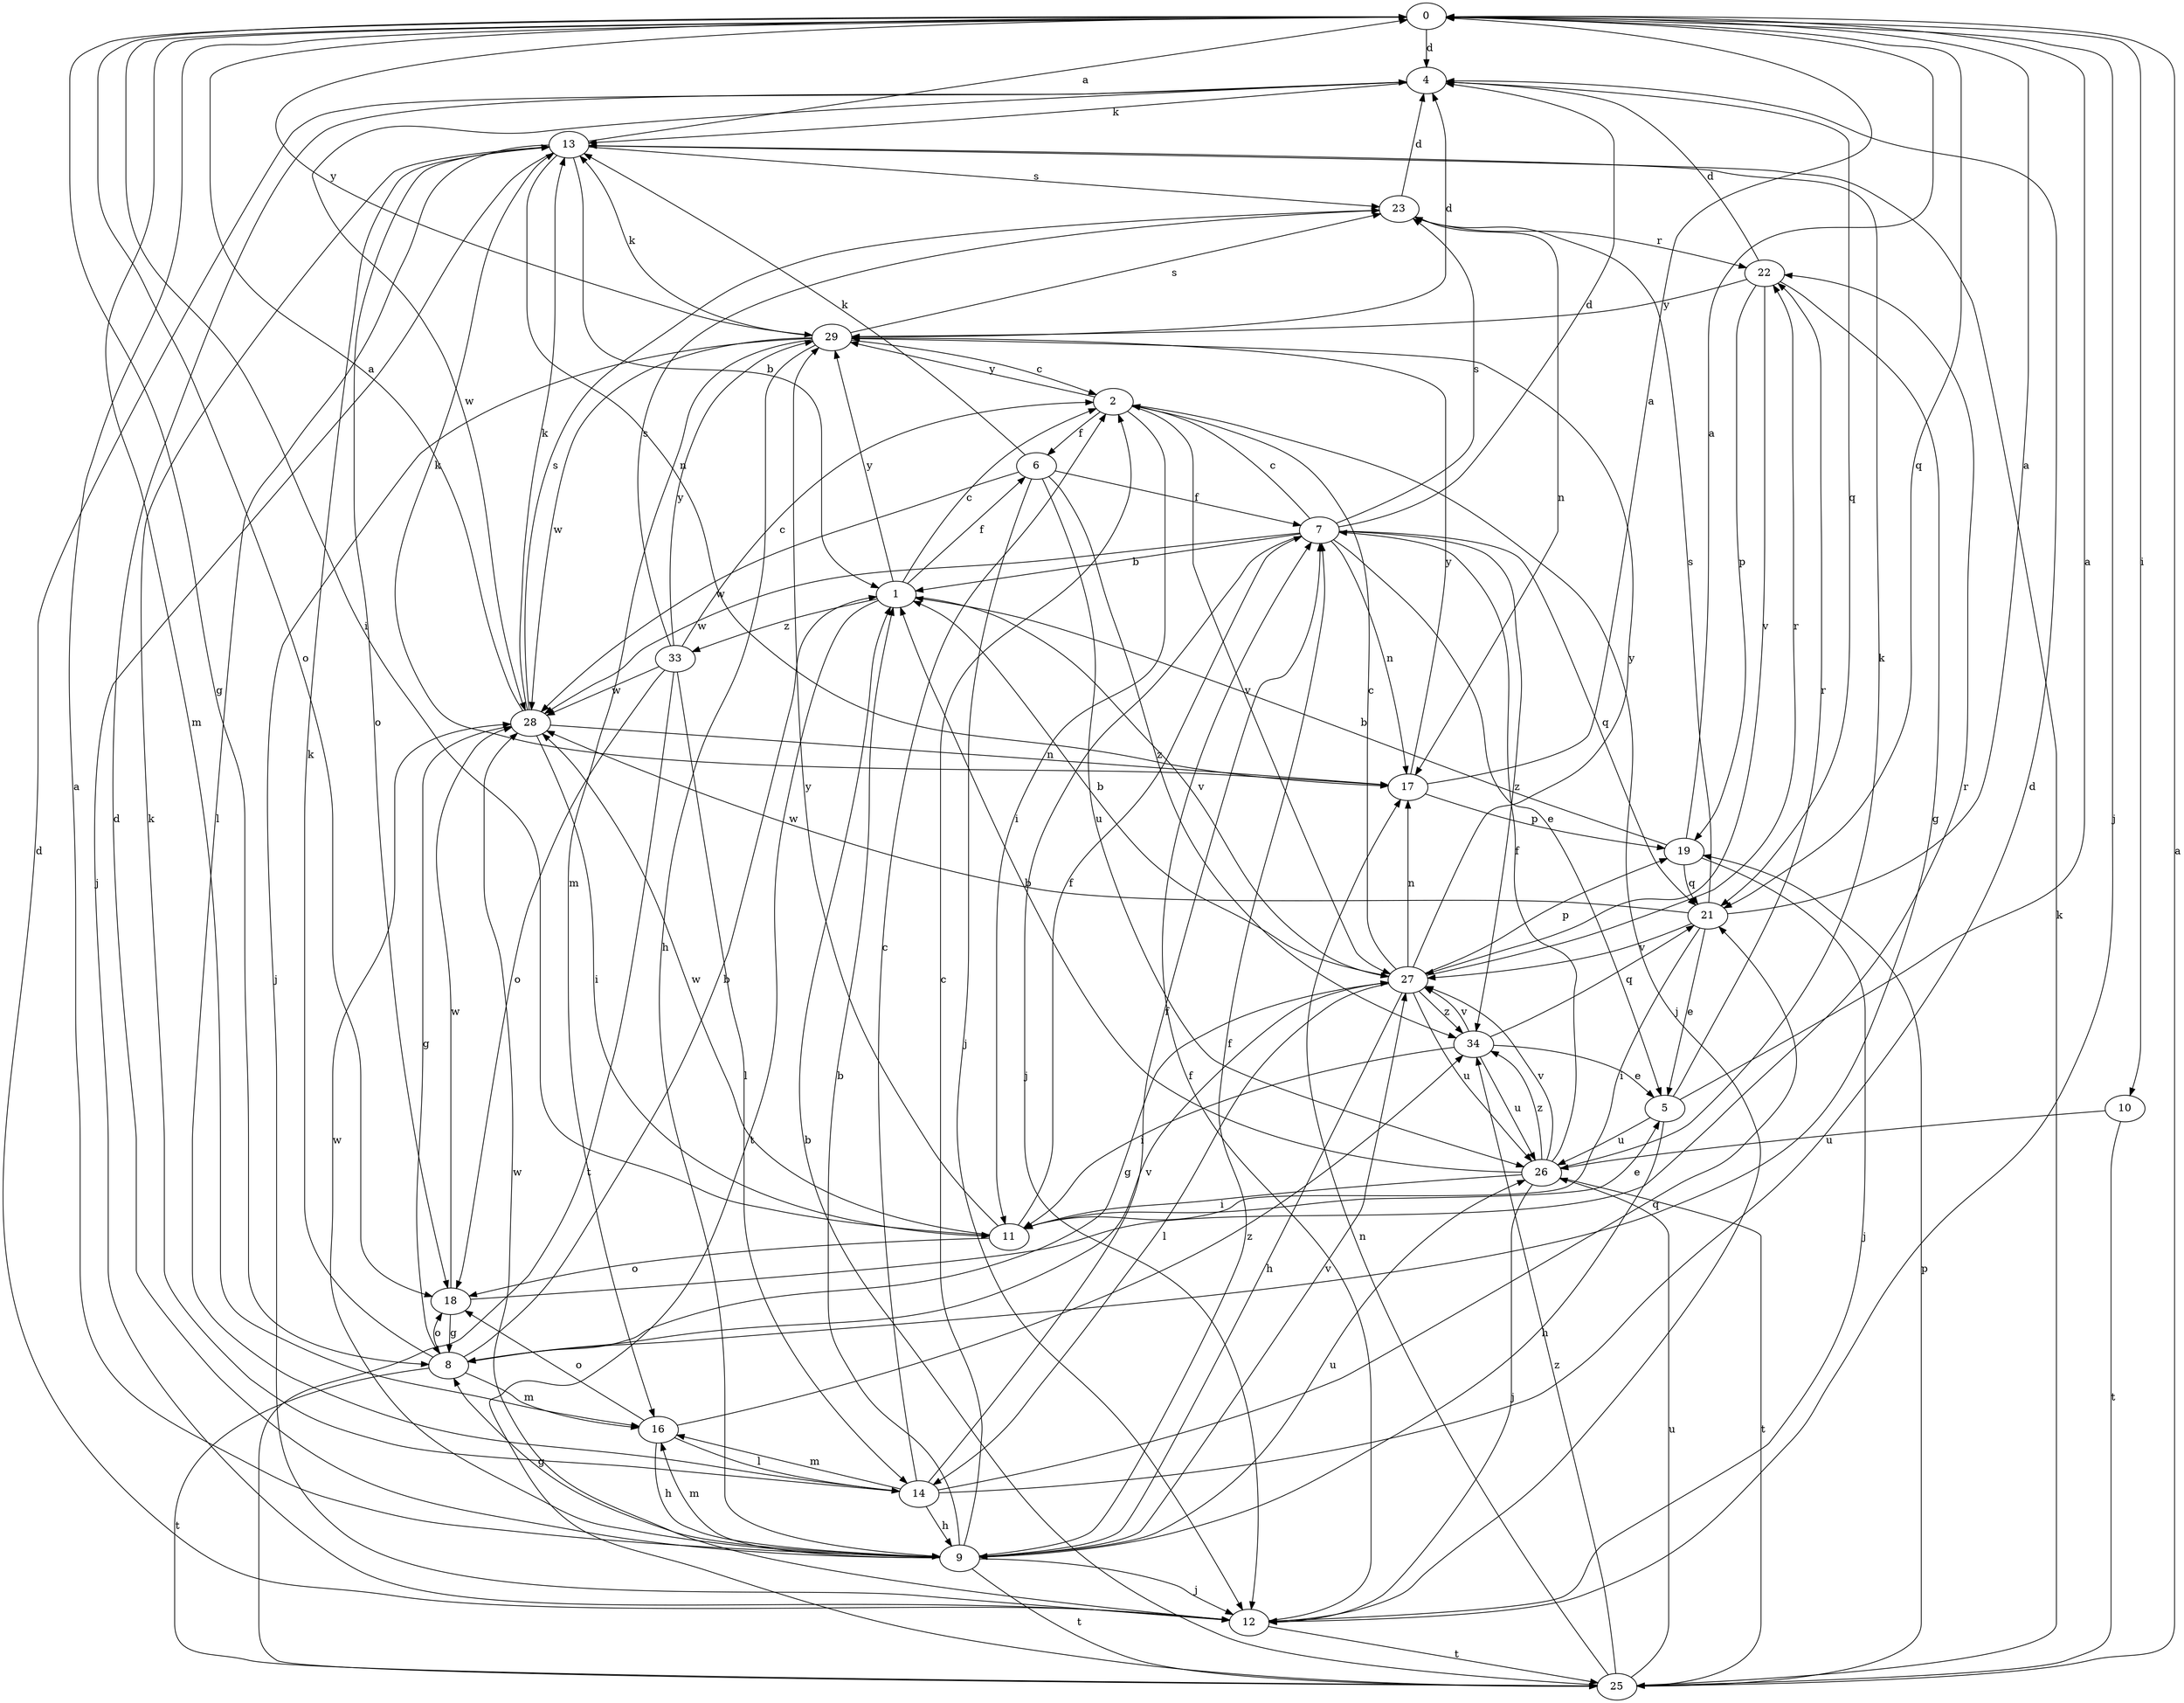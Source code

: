 strict digraph  {
0;
1;
2;
4;
5;
6;
7;
8;
9;
10;
11;
12;
13;
14;
16;
17;
18;
19;
21;
22;
23;
25;
26;
27;
28;
29;
33;
34;
0 -> 4  [label=d];
0 -> 8  [label=g];
0 -> 10  [label=i];
0 -> 11  [label=i];
0 -> 12  [label=j];
0 -> 16  [label=m];
0 -> 18  [label=o];
0 -> 21  [label=q];
0 -> 29  [label=y];
1 -> 2  [label=c];
1 -> 6  [label=f];
1 -> 25  [label=t];
1 -> 27  [label=v];
1 -> 29  [label=y];
1 -> 33  [label=z];
2 -> 6  [label=f];
2 -> 11  [label=i];
2 -> 12  [label=j];
2 -> 27  [label=v];
2 -> 29  [label=y];
4 -> 13  [label=k];
4 -> 21  [label=q];
4 -> 28  [label=w];
5 -> 0  [label=a];
5 -> 9  [label=h];
5 -> 22  [label=r];
5 -> 26  [label=u];
6 -> 7  [label=f];
6 -> 12  [label=j];
6 -> 13  [label=k];
6 -> 26  [label=u];
6 -> 28  [label=w];
6 -> 34  [label=z];
7 -> 1  [label=b];
7 -> 2  [label=c];
7 -> 4  [label=d];
7 -> 5  [label=e];
7 -> 12  [label=j];
7 -> 17  [label=n];
7 -> 21  [label=q];
7 -> 23  [label=s];
7 -> 28  [label=w];
7 -> 34  [label=z];
8 -> 1  [label=b];
8 -> 13  [label=k];
8 -> 16  [label=m];
8 -> 18  [label=o];
8 -> 25  [label=t];
8 -> 27  [label=v];
9 -> 0  [label=a];
9 -> 1  [label=b];
9 -> 2  [label=c];
9 -> 4  [label=d];
9 -> 7  [label=f];
9 -> 8  [label=g];
9 -> 12  [label=j];
9 -> 16  [label=m];
9 -> 25  [label=t];
9 -> 26  [label=u];
9 -> 27  [label=v];
9 -> 28  [label=w];
10 -> 25  [label=t];
10 -> 26  [label=u];
11 -> 5  [label=e];
11 -> 7  [label=f];
11 -> 18  [label=o];
11 -> 28  [label=w];
11 -> 29  [label=y];
12 -> 4  [label=d];
12 -> 7  [label=f];
12 -> 25  [label=t];
12 -> 28  [label=w];
13 -> 0  [label=a];
13 -> 1  [label=b];
13 -> 12  [label=j];
13 -> 14  [label=l];
13 -> 17  [label=n];
13 -> 18  [label=o];
13 -> 23  [label=s];
14 -> 2  [label=c];
14 -> 4  [label=d];
14 -> 7  [label=f];
14 -> 9  [label=h];
14 -> 13  [label=k];
14 -> 16  [label=m];
14 -> 21  [label=q];
16 -> 9  [label=h];
16 -> 14  [label=l];
16 -> 18  [label=o];
16 -> 34  [label=z];
17 -> 0  [label=a];
17 -> 13  [label=k];
17 -> 19  [label=p];
17 -> 29  [label=y];
18 -> 8  [label=g];
18 -> 22  [label=r];
18 -> 28  [label=w];
19 -> 0  [label=a];
19 -> 1  [label=b];
19 -> 12  [label=j];
19 -> 21  [label=q];
21 -> 0  [label=a];
21 -> 5  [label=e];
21 -> 11  [label=i];
21 -> 23  [label=s];
21 -> 27  [label=v];
21 -> 28  [label=w];
22 -> 4  [label=d];
22 -> 8  [label=g];
22 -> 19  [label=p];
22 -> 27  [label=v];
22 -> 29  [label=y];
23 -> 4  [label=d];
23 -> 17  [label=n];
23 -> 22  [label=r];
25 -> 0  [label=a];
25 -> 1  [label=b];
25 -> 13  [label=k];
25 -> 17  [label=n];
25 -> 19  [label=p];
25 -> 26  [label=u];
25 -> 34  [label=z];
26 -> 1  [label=b];
26 -> 7  [label=f];
26 -> 11  [label=i];
26 -> 12  [label=j];
26 -> 13  [label=k];
26 -> 25  [label=t];
26 -> 27  [label=v];
26 -> 34  [label=z];
27 -> 1  [label=b];
27 -> 2  [label=c];
27 -> 8  [label=g];
27 -> 9  [label=h];
27 -> 14  [label=l];
27 -> 17  [label=n];
27 -> 19  [label=p];
27 -> 22  [label=r];
27 -> 26  [label=u];
27 -> 29  [label=y];
27 -> 34  [label=z];
28 -> 0  [label=a];
28 -> 8  [label=g];
28 -> 11  [label=i];
28 -> 13  [label=k];
28 -> 17  [label=n];
28 -> 23  [label=s];
29 -> 2  [label=c];
29 -> 4  [label=d];
29 -> 9  [label=h];
29 -> 12  [label=j];
29 -> 13  [label=k];
29 -> 16  [label=m];
29 -> 23  [label=s];
29 -> 28  [label=w];
33 -> 2  [label=c];
33 -> 14  [label=l];
33 -> 18  [label=o];
33 -> 23  [label=s];
33 -> 25  [label=t];
33 -> 28  [label=w];
33 -> 29  [label=y];
34 -> 5  [label=e];
34 -> 11  [label=i];
34 -> 21  [label=q];
34 -> 26  [label=u];
34 -> 27  [label=v];
}
